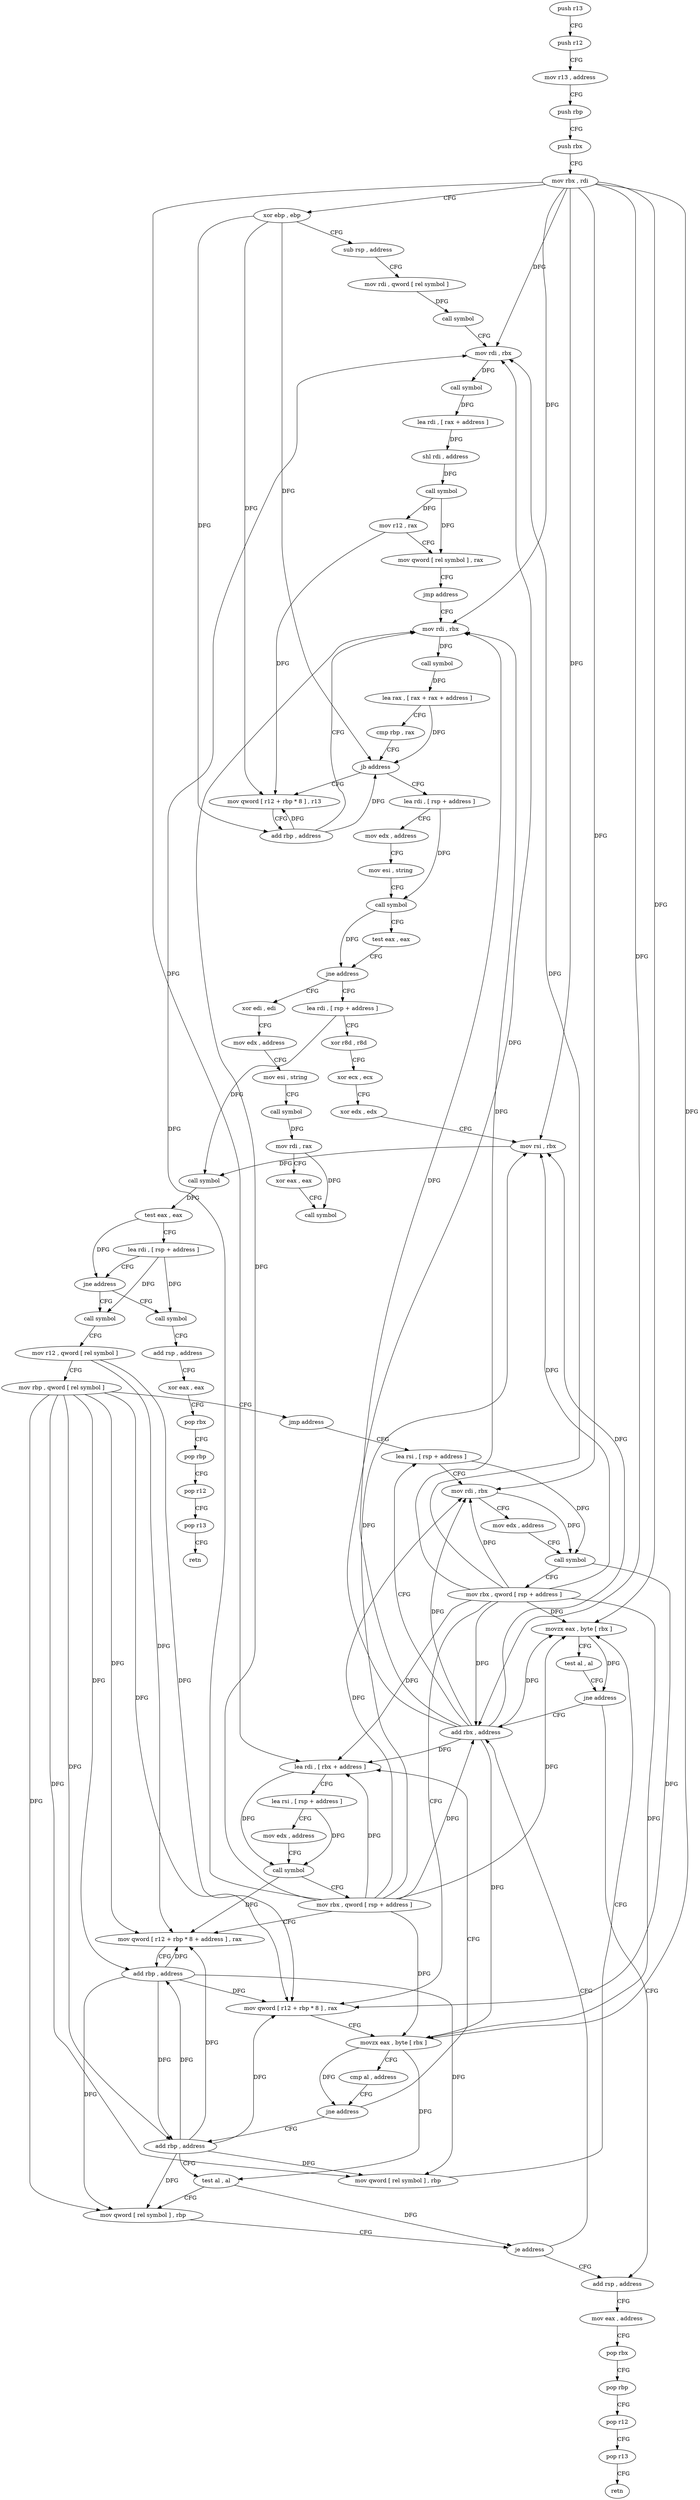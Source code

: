 digraph "func" {
"4216096" [label = "push r13" ]
"4216098" [label = "push r12" ]
"4216100" [label = "mov r13 , address" ]
"4216107" [label = "push rbp" ]
"4216108" [label = "push rbx" ]
"4216109" [label = "mov rbx , rdi" ]
"4216112" [label = "xor ebp , ebp" ]
"4216114" [label = "sub rsp , address" ]
"4216118" [label = "mov rdi , qword [ rel symbol ]" ]
"4216125" [label = "call symbol" ]
"4216130" [label = "mov rdi , rbx" ]
"4216133" [label = "call symbol" ]
"4216138" [label = "lea rdi , [ rax + address ]" ]
"4216142" [label = "shl rdi , address" ]
"4216146" [label = "call symbol" ]
"4216151" [label = "mov r12 , rax" ]
"4216154" [label = "mov qword [ rel symbol ] , rax" ]
"4216161" [label = "jmp address" ]
"4216176" [label = "mov rdi , rbx" ]
"4216179" [label = "call symbol" ]
"4216184" [label = "lea rax , [ rax + rax + address ]" ]
"4216189" [label = "cmp rbp , rax" ]
"4216192" [label = "jb address" ]
"4216168" [label = "mov qword [ r12 + rbp * 8 ] , r13" ]
"4216194" [label = "lea rdi , [ rsp + address ]" ]
"4216172" [label = "add rbp , address" ]
"4216199" [label = "mov edx , address" ]
"4216204" [label = "mov esi , string" ]
"4216209" [label = "call symbol" ]
"4216214" [label = "test eax , eax" ]
"4216216" [label = "jne address" ]
"4216418" [label = "xor edi , edi" ]
"4216222" [label = "lea rdi , [ rsp + address ]" ]
"4216420" [label = "mov edx , address" ]
"4216425" [label = "mov esi , string" ]
"4216430" [label = "call symbol" ]
"4216435" [label = "mov rdi , rax" ]
"4216438" [label = "xor eax , eax" ]
"4216440" [label = "call symbol" ]
"4216227" [label = "xor r8d , r8d" ]
"4216230" [label = "xor ecx , ecx" ]
"4216232" [label = "xor edx , edx" ]
"4216234" [label = "mov rsi , rbx" ]
"4216237" [label = "call symbol" ]
"4216242" [label = "test eax , eax" ]
"4216244" [label = "lea rdi , [ rsp + address ]" ]
"4216249" [label = "jne address" ]
"4216400" [label = "call symbol" ]
"4216255" [label = "call symbol" ]
"4216405" [label = "add rsp , address" ]
"4216409" [label = "xor eax , eax" ]
"4216411" [label = "pop rbx" ]
"4216412" [label = "pop rbp" ]
"4216413" [label = "pop r12" ]
"4216415" [label = "pop r13" ]
"4216417" [label = "retn" ]
"4216260" [label = "mov r12 , qword [ rel symbol ]" ]
"4216267" [label = "mov rbp , qword [ rel symbol ]" ]
"4216274" [label = "jmp address" ]
"4216299" [label = "lea rsi , [ rsp + address ]" ]
"4216304" [label = "mov rdi , rbx" ]
"4216307" [label = "mov edx , address" ]
"4216312" [label = "call symbol" ]
"4216317" [label = "mov rbx , qword [ rsp + address ]" ]
"4216322" [label = "mov qword [ r12 + rbp * 8 ] , rax" ]
"4216326" [label = "movzx eax , byte [ rbx ]" ]
"4216329" [label = "cmp al , address" ]
"4216331" [label = "jne address" ]
"4216280" [label = "add rbp , address" ]
"4216333" [label = "lea rdi , [ rbx + address ]" ]
"4216284" [label = "test al , al" ]
"4216286" [label = "mov qword [ rel symbol ] , rbp" ]
"4216293" [label = "je address" ]
"4216380" [label = "add rsp , address" ]
"4216295" [label = "add rbx , address" ]
"4216337" [label = "lea rsi , [ rsp + address ]" ]
"4216342" [label = "mov edx , address" ]
"4216347" [label = "call symbol" ]
"4216352" [label = "mov rbx , qword [ rsp + address ]" ]
"4216357" [label = "mov qword [ r12 + rbp * 8 + address ] , rax" ]
"4216362" [label = "add rbp , address" ]
"4216366" [label = "mov qword [ rel symbol ] , rbp" ]
"4216373" [label = "movzx eax , byte [ rbx ]" ]
"4216376" [label = "test al , al" ]
"4216378" [label = "jne address" ]
"4216384" [label = "mov eax , address" ]
"4216389" [label = "pop rbx" ]
"4216390" [label = "pop rbp" ]
"4216391" [label = "pop r12" ]
"4216393" [label = "pop r13" ]
"4216395" [label = "retn" ]
"4216096" -> "4216098" [ label = "CFG" ]
"4216098" -> "4216100" [ label = "CFG" ]
"4216100" -> "4216107" [ label = "CFG" ]
"4216107" -> "4216108" [ label = "CFG" ]
"4216108" -> "4216109" [ label = "CFG" ]
"4216109" -> "4216112" [ label = "CFG" ]
"4216109" -> "4216130" [ label = "DFG" ]
"4216109" -> "4216176" [ label = "DFG" ]
"4216109" -> "4216234" [ label = "DFG" ]
"4216109" -> "4216304" [ label = "DFG" ]
"4216109" -> "4216326" [ label = "DFG" ]
"4216109" -> "4216333" [ label = "DFG" ]
"4216109" -> "4216373" [ label = "DFG" ]
"4216109" -> "4216295" [ label = "DFG" ]
"4216112" -> "4216114" [ label = "CFG" ]
"4216112" -> "4216192" [ label = "DFG" ]
"4216112" -> "4216168" [ label = "DFG" ]
"4216112" -> "4216172" [ label = "DFG" ]
"4216114" -> "4216118" [ label = "CFG" ]
"4216118" -> "4216125" [ label = "DFG" ]
"4216125" -> "4216130" [ label = "CFG" ]
"4216130" -> "4216133" [ label = "DFG" ]
"4216133" -> "4216138" [ label = "DFG" ]
"4216138" -> "4216142" [ label = "DFG" ]
"4216142" -> "4216146" [ label = "DFG" ]
"4216146" -> "4216151" [ label = "DFG" ]
"4216146" -> "4216154" [ label = "DFG" ]
"4216151" -> "4216154" [ label = "CFG" ]
"4216151" -> "4216168" [ label = "DFG" ]
"4216154" -> "4216161" [ label = "CFG" ]
"4216161" -> "4216176" [ label = "CFG" ]
"4216176" -> "4216179" [ label = "DFG" ]
"4216179" -> "4216184" [ label = "DFG" ]
"4216184" -> "4216189" [ label = "CFG" ]
"4216184" -> "4216192" [ label = "DFG" ]
"4216189" -> "4216192" [ label = "CFG" ]
"4216192" -> "4216168" [ label = "CFG" ]
"4216192" -> "4216194" [ label = "CFG" ]
"4216168" -> "4216172" [ label = "CFG" ]
"4216194" -> "4216199" [ label = "CFG" ]
"4216194" -> "4216209" [ label = "DFG" ]
"4216172" -> "4216176" [ label = "CFG" ]
"4216172" -> "4216168" [ label = "DFG" ]
"4216172" -> "4216192" [ label = "DFG" ]
"4216199" -> "4216204" [ label = "CFG" ]
"4216204" -> "4216209" [ label = "CFG" ]
"4216209" -> "4216214" [ label = "CFG" ]
"4216209" -> "4216216" [ label = "DFG" ]
"4216214" -> "4216216" [ label = "CFG" ]
"4216216" -> "4216418" [ label = "CFG" ]
"4216216" -> "4216222" [ label = "CFG" ]
"4216418" -> "4216420" [ label = "CFG" ]
"4216222" -> "4216227" [ label = "CFG" ]
"4216222" -> "4216237" [ label = "DFG" ]
"4216420" -> "4216425" [ label = "CFG" ]
"4216425" -> "4216430" [ label = "CFG" ]
"4216430" -> "4216435" [ label = "DFG" ]
"4216435" -> "4216438" [ label = "CFG" ]
"4216435" -> "4216440" [ label = "DFG" ]
"4216438" -> "4216440" [ label = "CFG" ]
"4216227" -> "4216230" [ label = "CFG" ]
"4216230" -> "4216232" [ label = "CFG" ]
"4216232" -> "4216234" [ label = "CFG" ]
"4216234" -> "4216237" [ label = "DFG" ]
"4216237" -> "4216242" [ label = "DFG" ]
"4216242" -> "4216244" [ label = "CFG" ]
"4216242" -> "4216249" [ label = "DFG" ]
"4216244" -> "4216249" [ label = "CFG" ]
"4216244" -> "4216400" [ label = "DFG" ]
"4216244" -> "4216255" [ label = "DFG" ]
"4216249" -> "4216400" [ label = "CFG" ]
"4216249" -> "4216255" [ label = "CFG" ]
"4216400" -> "4216405" [ label = "CFG" ]
"4216255" -> "4216260" [ label = "CFG" ]
"4216405" -> "4216409" [ label = "CFG" ]
"4216409" -> "4216411" [ label = "CFG" ]
"4216411" -> "4216412" [ label = "CFG" ]
"4216412" -> "4216413" [ label = "CFG" ]
"4216413" -> "4216415" [ label = "CFG" ]
"4216415" -> "4216417" [ label = "CFG" ]
"4216260" -> "4216267" [ label = "CFG" ]
"4216260" -> "4216322" [ label = "DFG" ]
"4216260" -> "4216357" [ label = "DFG" ]
"4216267" -> "4216274" [ label = "CFG" ]
"4216267" -> "4216322" [ label = "DFG" ]
"4216267" -> "4216280" [ label = "DFG" ]
"4216267" -> "4216286" [ label = "DFG" ]
"4216267" -> "4216357" [ label = "DFG" ]
"4216267" -> "4216362" [ label = "DFG" ]
"4216267" -> "4216366" [ label = "DFG" ]
"4216274" -> "4216299" [ label = "CFG" ]
"4216299" -> "4216304" [ label = "CFG" ]
"4216299" -> "4216312" [ label = "DFG" ]
"4216304" -> "4216307" [ label = "CFG" ]
"4216304" -> "4216312" [ label = "DFG" ]
"4216307" -> "4216312" [ label = "CFG" ]
"4216312" -> "4216317" [ label = "CFG" ]
"4216312" -> "4216322" [ label = "DFG" ]
"4216317" -> "4216322" [ label = "CFG" ]
"4216317" -> "4216130" [ label = "DFG" ]
"4216317" -> "4216176" [ label = "DFG" ]
"4216317" -> "4216234" [ label = "DFG" ]
"4216317" -> "4216304" [ label = "DFG" ]
"4216317" -> "4216326" [ label = "DFG" ]
"4216317" -> "4216333" [ label = "DFG" ]
"4216317" -> "4216373" [ label = "DFG" ]
"4216317" -> "4216295" [ label = "DFG" ]
"4216322" -> "4216326" [ label = "CFG" ]
"4216326" -> "4216329" [ label = "CFG" ]
"4216326" -> "4216331" [ label = "DFG" ]
"4216326" -> "4216284" [ label = "DFG" ]
"4216329" -> "4216331" [ label = "CFG" ]
"4216331" -> "4216280" [ label = "CFG" ]
"4216331" -> "4216333" [ label = "CFG" ]
"4216280" -> "4216284" [ label = "CFG" ]
"4216280" -> "4216322" [ label = "DFG" ]
"4216280" -> "4216286" [ label = "DFG" ]
"4216280" -> "4216357" [ label = "DFG" ]
"4216280" -> "4216362" [ label = "DFG" ]
"4216280" -> "4216366" [ label = "DFG" ]
"4216333" -> "4216337" [ label = "CFG" ]
"4216333" -> "4216347" [ label = "DFG" ]
"4216284" -> "4216286" [ label = "CFG" ]
"4216284" -> "4216293" [ label = "DFG" ]
"4216286" -> "4216293" [ label = "CFG" ]
"4216293" -> "4216380" [ label = "CFG" ]
"4216293" -> "4216295" [ label = "CFG" ]
"4216380" -> "4216384" [ label = "CFG" ]
"4216295" -> "4216299" [ label = "CFG" ]
"4216295" -> "4216130" [ label = "DFG" ]
"4216295" -> "4216176" [ label = "DFG" ]
"4216295" -> "4216234" [ label = "DFG" ]
"4216295" -> "4216304" [ label = "DFG" ]
"4216295" -> "4216326" [ label = "DFG" ]
"4216295" -> "4216333" [ label = "DFG" ]
"4216295" -> "4216373" [ label = "DFG" ]
"4216337" -> "4216342" [ label = "CFG" ]
"4216337" -> "4216347" [ label = "DFG" ]
"4216342" -> "4216347" [ label = "CFG" ]
"4216347" -> "4216352" [ label = "CFG" ]
"4216347" -> "4216357" [ label = "DFG" ]
"4216352" -> "4216357" [ label = "CFG" ]
"4216352" -> "4216130" [ label = "DFG" ]
"4216352" -> "4216176" [ label = "DFG" ]
"4216352" -> "4216234" [ label = "DFG" ]
"4216352" -> "4216304" [ label = "DFG" ]
"4216352" -> "4216326" [ label = "DFG" ]
"4216352" -> "4216333" [ label = "DFG" ]
"4216352" -> "4216373" [ label = "DFG" ]
"4216352" -> "4216295" [ label = "DFG" ]
"4216357" -> "4216362" [ label = "CFG" ]
"4216362" -> "4216366" [ label = "DFG" ]
"4216362" -> "4216280" [ label = "DFG" ]
"4216362" -> "4216286" [ label = "DFG" ]
"4216362" -> "4216322" [ label = "DFG" ]
"4216362" -> "4216357" [ label = "DFG" ]
"4216366" -> "4216373" [ label = "CFG" ]
"4216373" -> "4216376" [ label = "CFG" ]
"4216373" -> "4216378" [ label = "DFG" ]
"4216376" -> "4216378" [ label = "CFG" ]
"4216378" -> "4216295" [ label = "CFG" ]
"4216378" -> "4216380" [ label = "CFG" ]
"4216384" -> "4216389" [ label = "CFG" ]
"4216389" -> "4216390" [ label = "CFG" ]
"4216390" -> "4216391" [ label = "CFG" ]
"4216391" -> "4216393" [ label = "CFG" ]
"4216393" -> "4216395" [ label = "CFG" ]
}
